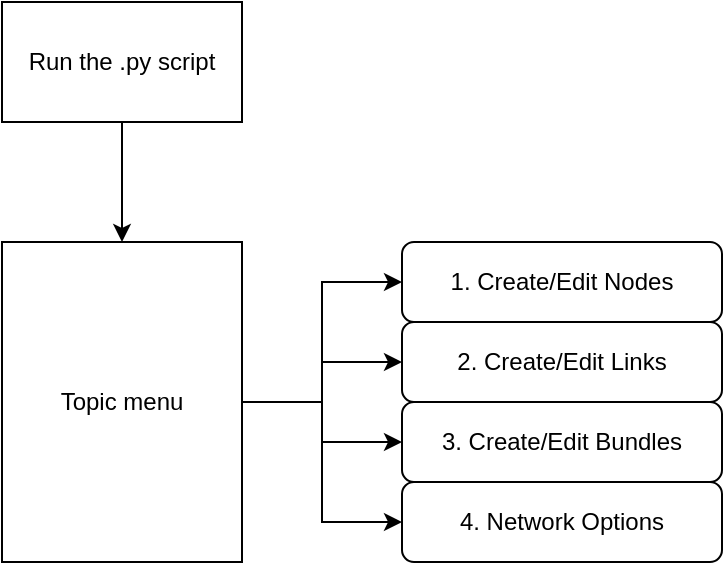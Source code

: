 <mxfile version="16.5.6" type="github">
  <diagram id="C5RBs43oDa-KdzZeNtuy" name="Page-1">
    <mxGraphModel dx="813" dy="417" grid="1" gridSize="10" guides="1" tooltips="1" connect="1" arrows="1" fold="1" page="1" pageScale="1" pageWidth="827" pageHeight="1169" math="0" shadow="0">
      <root>
        <mxCell id="WIyWlLk6GJQsqaUBKTNV-0" />
        <mxCell id="WIyWlLk6GJQsqaUBKTNV-1" parent="WIyWlLk6GJQsqaUBKTNV-0" />
        <mxCell id="N1oyZwq5Z6-K_-6cKd1b-2" style="edgeStyle=orthogonalEdgeStyle;rounded=0;orthogonalLoop=1;jettySize=auto;html=1;entryX=0.5;entryY=0;entryDx=0;entryDy=0;" edge="1" parent="WIyWlLk6GJQsqaUBKTNV-1" source="N1oyZwq5Z6-K_-6cKd1b-0" target="N1oyZwq5Z6-K_-6cKd1b-1">
          <mxGeometry relative="1" as="geometry" />
        </mxCell>
        <mxCell id="N1oyZwq5Z6-K_-6cKd1b-0" value="Run the .py script" style="rounded=0;whiteSpace=wrap;html=1;" vertex="1" parent="WIyWlLk6GJQsqaUBKTNV-1">
          <mxGeometry x="40" y="40" width="120" height="60" as="geometry" />
        </mxCell>
        <mxCell id="N1oyZwq5Z6-K_-6cKd1b-11" style="edgeStyle=orthogonalEdgeStyle;rounded=0;orthogonalLoop=1;jettySize=auto;html=1;entryX=0;entryY=0.5;entryDx=0;entryDy=0;strokeColor=default;" edge="1" parent="WIyWlLk6GJQsqaUBKTNV-1" source="N1oyZwq5Z6-K_-6cKd1b-1" target="N1oyZwq5Z6-K_-6cKd1b-3">
          <mxGeometry relative="1" as="geometry" />
        </mxCell>
        <mxCell id="N1oyZwq5Z6-K_-6cKd1b-12" style="edgeStyle=orthogonalEdgeStyle;rounded=0;orthogonalLoop=1;jettySize=auto;html=1;entryX=0;entryY=0.5;entryDx=0;entryDy=0;strokeColor=default;" edge="1" parent="WIyWlLk6GJQsqaUBKTNV-1" source="N1oyZwq5Z6-K_-6cKd1b-1" target="N1oyZwq5Z6-K_-6cKd1b-5">
          <mxGeometry relative="1" as="geometry" />
        </mxCell>
        <mxCell id="N1oyZwq5Z6-K_-6cKd1b-13" style="edgeStyle=orthogonalEdgeStyle;rounded=0;orthogonalLoop=1;jettySize=auto;html=1;entryX=0;entryY=0.5;entryDx=0;entryDy=0;strokeColor=default;" edge="1" parent="WIyWlLk6GJQsqaUBKTNV-1" source="N1oyZwq5Z6-K_-6cKd1b-1" target="N1oyZwq5Z6-K_-6cKd1b-8">
          <mxGeometry relative="1" as="geometry" />
        </mxCell>
        <mxCell id="N1oyZwq5Z6-K_-6cKd1b-14" style="edgeStyle=orthogonalEdgeStyle;rounded=0;orthogonalLoop=1;jettySize=auto;html=1;entryX=0;entryY=0.5;entryDx=0;entryDy=0;strokeColor=default;" edge="1" parent="WIyWlLk6GJQsqaUBKTNV-1" source="N1oyZwq5Z6-K_-6cKd1b-1" target="N1oyZwq5Z6-K_-6cKd1b-9">
          <mxGeometry relative="1" as="geometry" />
        </mxCell>
        <mxCell id="N1oyZwq5Z6-K_-6cKd1b-1" value="Topic menu" style="rounded=0;whiteSpace=wrap;html=1;" vertex="1" parent="WIyWlLk6GJQsqaUBKTNV-1">
          <mxGeometry x="40" y="160" width="120" height="160" as="geometry" />
        </mxCell>
        <mxCell id="N1oyZwq5Z6-K_-6cKd1b-3" value="1. Create/Edit Nodes" style="rounded=1;whiteSpace=wrap;html=1;" vertex="1" parent="WIyWlLk6GJQsqaUBKTNV-1">
          <mxGeometry x="240" y="160" width="160" height="40" as="geometry" />
        </mxCell>
        <mxCell id="N1oyZwq5Z6-K_-6cKd1b-5" value="2. Create/Edit Links" style="rounded=1;whiteSpace=wrap;html=1;" vertex="1" parent="WIyWlLk6GJQsqaUBKTNV-1">
          <mxGeometry x="240" y="200" width="160" height="40" as="geometry" />
        </mxCell>
        <mxCell id="N1oyZwq5Z6-K_-6cKd1b-8" value="3. Create/Edit Bundles" style="rounded=1;whiteSpace=wrap;html=1;" vertex="1" parent="WIyWlLk6GJQsqaUBKTNV-1">
          <mxGeometry x="240" y="240" width="160" height="40" as="geometry" />
        </mxCell>
        <mxCell id="N1oyZwq5Z6-K_-6cKd1b-9" value="4. Network Options " style="rounded=1;whiteSpace=wrap;html=1;" vertex="1" parent="WIyWlLk6GJQsqaUBKTNV-1">
          <mxGeometry x="240" y="280" width="160" height="40" as="geometry" />
        </mxCell>
      </root>
    </mxGraphModel>
  </diagram>
</mxfile>
